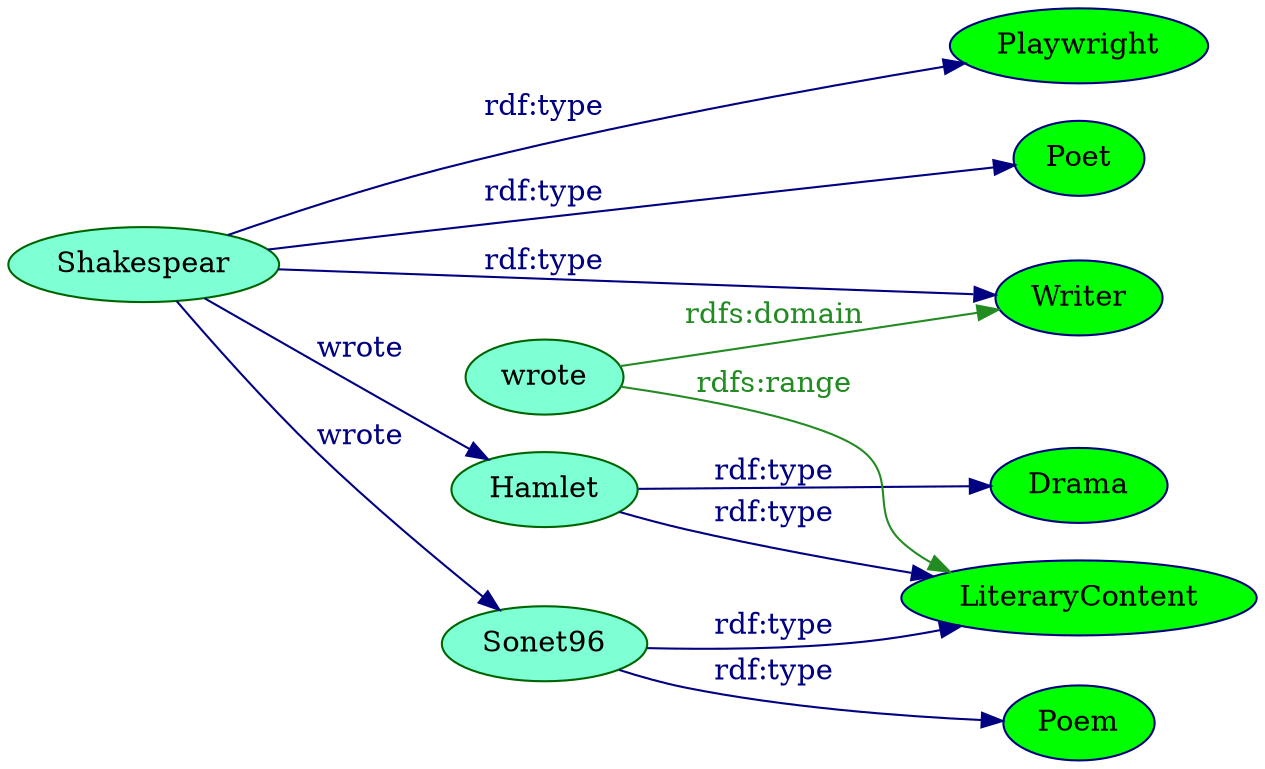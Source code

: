 digraph {
    rankdir=LR;
    {rank=same; Playwright Poet Writer Drama Poem LiteraryContent}
    Shakespear [style="filled",color="darkgreen",fillcolor="aquamarine"];
    Hamlet  [style="filled",color="darkgreen",fillcolor="aquamarine"];
    Sonet96 [style="filled",color="darkgreen",fillcolor="aquamarine"];
    wrote   [style="filled",color="darkgreen",fillcolor="aquamarine"];
    Playwright      [style="filled",color="navyblue",fillcolor="green"];
    Poet            [style="filled",color="navyblue",fillcolor="green"];
    Drama           [style="filled",color="navyblue",fillcolor="green"];
    Poem            [style="filled",color="navyblue",fillcolor="green"];
    Writer          [style="filled",color="navyblue",fillcolor="green"];
    LiteraryContent [style="filled",color="navyblue",fillcolor="green"];
    Shakespear -> Playwright [label="rdf:type",color="navy",fontcolor="navy"];
    Shakespear -> Poet       [label="rdf:type",color="navy",fontcolor="navy"];
    Shakespear -> Writer     [label="rdf:type",color="navy",fontcolor="navy"];
    Shakespear -> Hamlet     [label="wrote",color="navy",fontcolor="navy"];
    Shakespear -> Sonet96    [label="wrote",color="navy",fontcolor="navy"];
    Hamlet -> Drama           [label="rdf:type",color="navy",fontcolor="navy"];
    Hamlet -> LiteraryContent [label="rdf:type",color="navy",fontcolor="navy"];
    Sonet96 -> Poem            [label="rdf:type"
                               ,color="navy",fontcolor="navy"];
    Sonet96 -> LiteraryContent [label="rdf:type"
                               ,color="navy",fontcolor="navy"];
    wrote -> Writer          [label="rdfs:domain"
                             ,color="forestgreen",fontcolor="forestgreen"];
    wrote -> LiteraryContent [label="rdfs:range"
                             ,color="forestgreen",fontcolor="forestgreen"];
}

